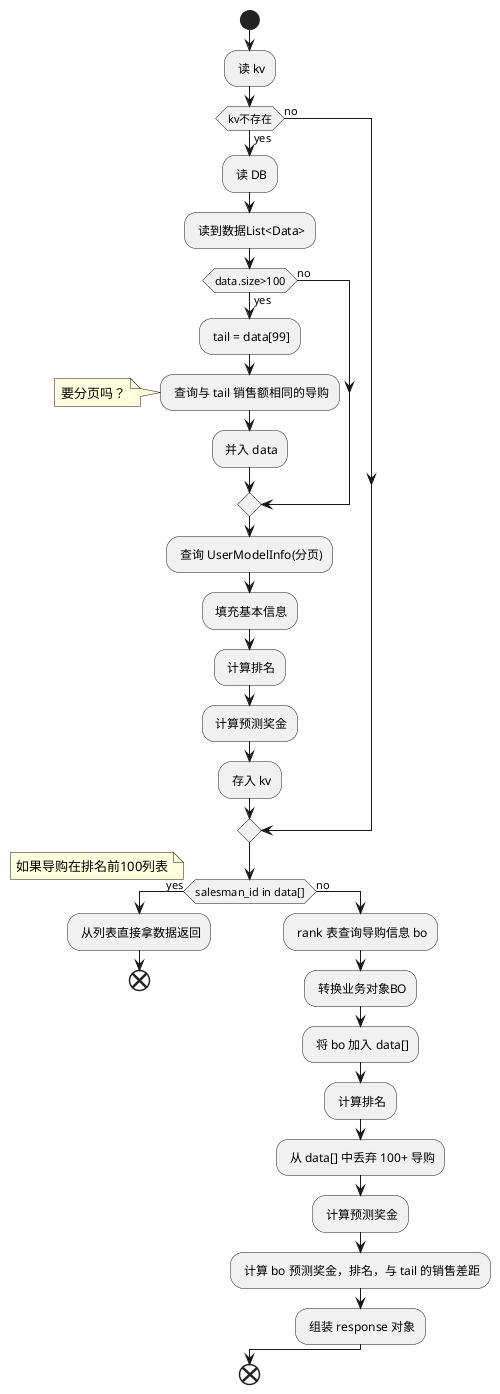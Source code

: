 @startuml
start
 : 读 kv;
 if(kv不存在)then(yes)
    : 读 DB;
    : 读到数据List<Data>;
    if(data.size>100)then(yes)
        : tail = data[99];
        : 查询与 tail 销售额相同的导购;
             note left
                 要分页吗？
             end note
        : 并入 data;
    else(no)
 endif
    : 查询 UserModelInfo(分页);
    : 填充基本信息;
    : 计算排名;
    : 计算预测奖金;
    : 存入 kv;
 else(no)
 endif
    if(salesman_id in data[])then(yes)
        note left
            如果导购在排名前100列表
        end note
        : 从列表直接拿数据返回;
        end
    else(no)
        : rank 表查询导购信息 bo;
        : 转换业务对象BO;
        : 将 bo 加入 data[];
        : 计算排名;
        : 从 data[] 中丢弃 100+ 导购;
        : 计算预测奖金;
        : 计算 bo 预测奖金，排名，与 tail 的销售差距;
        : 组装 response 对象;
    endif
end
@enduml